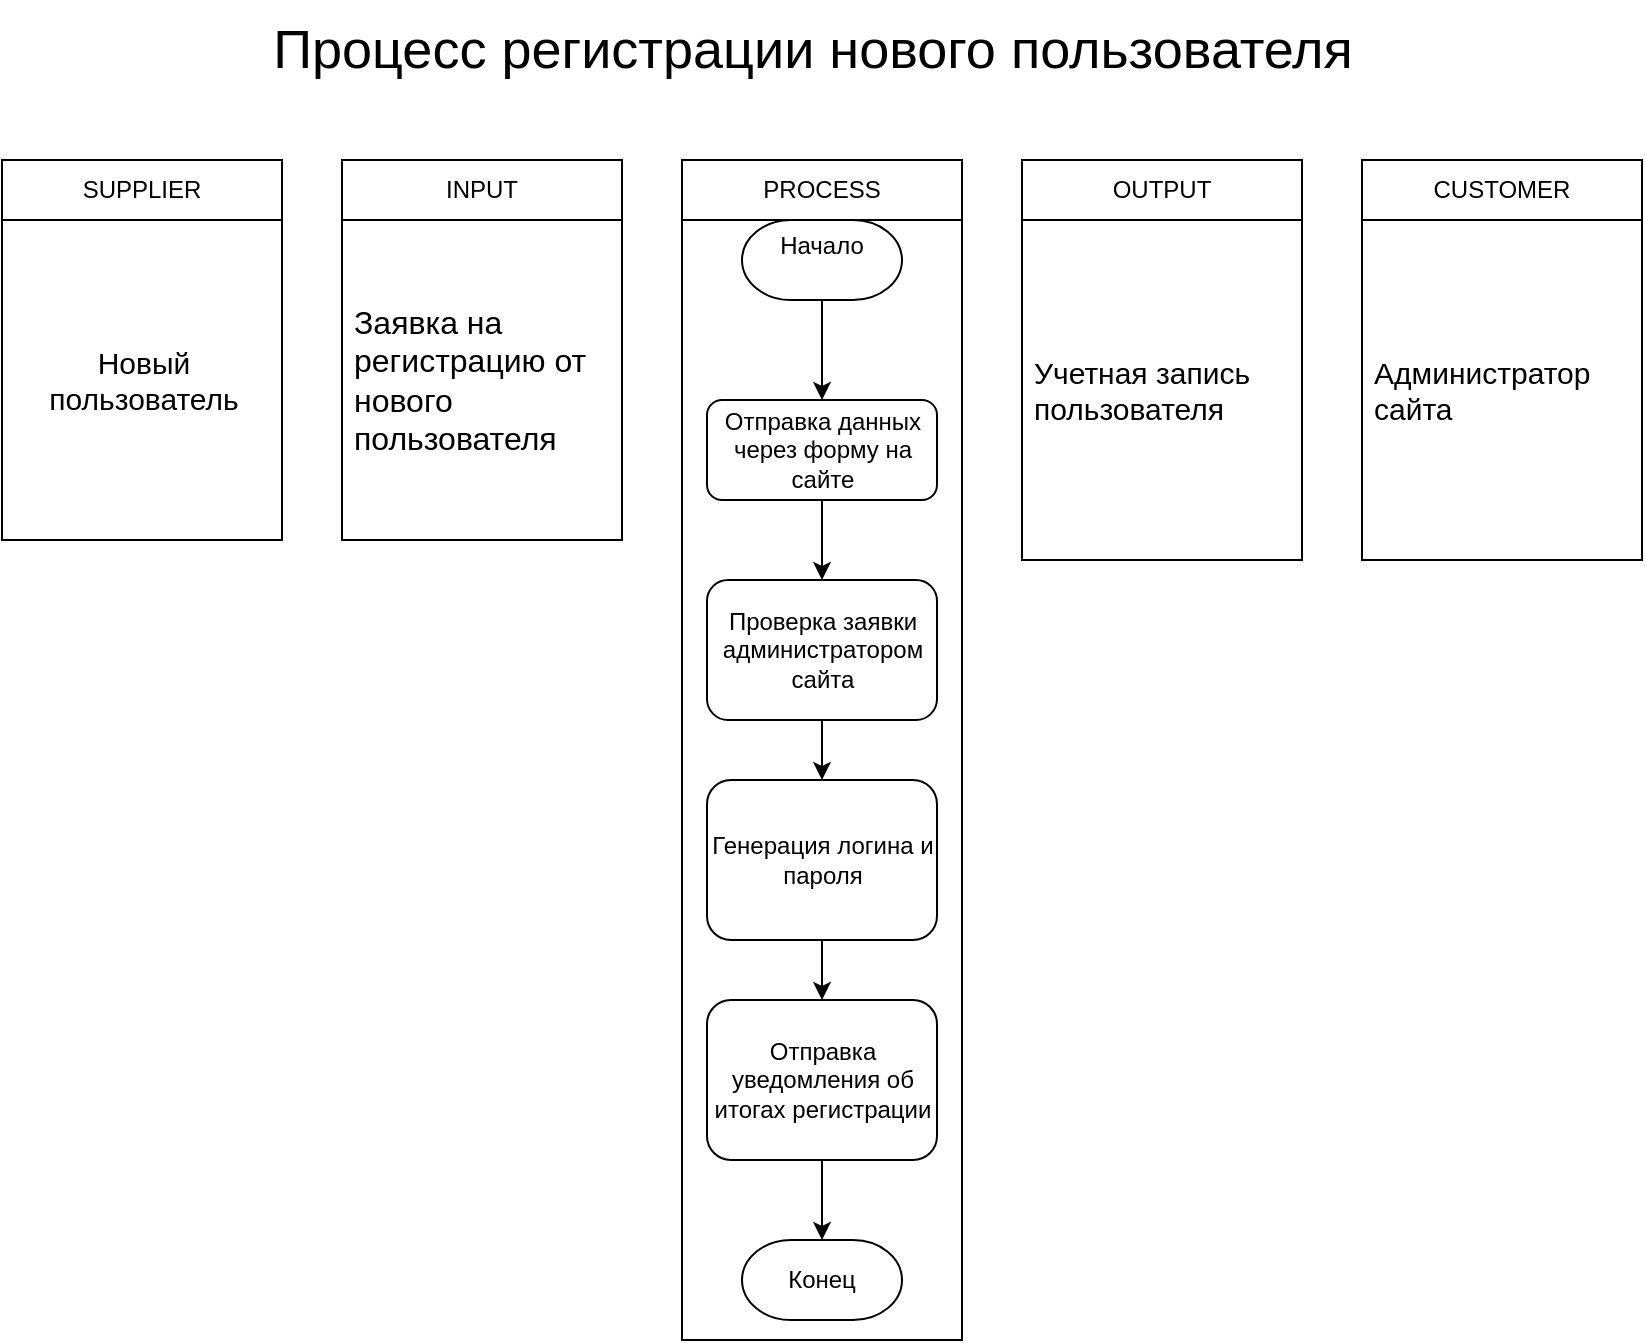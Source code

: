<mxfile version="24.8.3">
  <diagram id="KFVoaWny9v45ZiVxV1ne" name="Страница 1">
    <mxGraphModel dx="1431" dy="776" grid="1" gridSize="10" guides="1" tooltips="1" connect="1" arrows="1" fold="1" page="1" pageScale="1" pageWidth="1169" pageHeight="827" math="0" shadow="0">
      <root>
        <mxCell id="0" />
        <mxCell id="1" parent="0" />
        <mxCell id="31" value="" style="rounded=0;whiteSpace=wrap;html=1;fillColor=none;" parent="1" vertex="1">
          <mxGeometry x="500" y="390" width="140" height="560" as="geometry" />
        </mxCell>
        <mxCell id="2" value="SUPPLIER" style="swimlane;fontStyle=0;childLayout=stackLayout;horizontal=1;startSize=30;horizontalStack=0;resizeParent=1;resizeParentMax=0;resizeLast=0;collapsible=1;marginBottom=0;whiteSpace=wrap;html=1;" parent="1" vertex="1">
          <mxGeometry x="160" y="360" width="140" height="190" as="geometry" />
        </mxCell>
        <mxCell id="3" value="&lt;div style=&quot;text-align: center; font-size: 15px;&quot;&gt;&lt;span style=&quot;background-color: initial; font-size: 15px;&quot;&gt;Новый пользователь&lt;/span&gt;&lt;/div&gt;" style="text;strokeColor=none;fillColor=none;align=left;verticalAlign=middle;spacingLeft=4;spacingRight=4;overflow=hidden;points=[[0,0.5],[1,0.5]];portConstraint=eastwest;rotatable=0;whiteSpace=wrap;html=1;fontSize=15;" parent="2" vertex="1">
          <mxGeometry y="30" width="140" height="160" as="geometry" />
        </mxCell>
        <mxCell id="6" value="INPUT" style="swimlane;fontStyle=0;childLayout=stackLayout;horizontal=1;startSize=30;horizontalStack=0;resizeParent=1;resizeParentMax=0;resizeLast=0;collapsible=1;marginBottom=0;whiteSpace=wrap;html=1;" parent="1" vertex="1">
          <mxGeometry x="330" y="360" width="140" height="190" as="geometry" />
        </mxCell>
        <mxCell id="8" value="Заявка на регистрацию от нового пользователя" style="text;strokeColor=none;fillColor=none;align=left;verticalAlign=middle;spacingLeft=4;spacingRight=4;overflow=hidden;points=[[0,0.5],[1,0.5]];portConstraint=eastwest;rotatable=0;whiteSpace=wrap;html=1;fontSize=16;" parent="6" vertex="1">
          <mxGeometry y="30" width="140" height="160" as="geometry" />
        </mxCell>
        <mxCell id="10" value="CUSTOMER" style="swimlane;fontStyle=0;childLayout=stackLayout;horizontal=1;startSize=30;horizontalStack=0;resizeParent=1;resizeParentMax=0;resizeLast=0;collapsible=1;marginBottom=0;whiteSpace=wrap;html=1;" parent="1" vertex="1">
          <mxGeometry x="840" y="360" width="140" height="200" as="geometry" />
        </mxCell>
        <mxCell id="11" value="Администратор сайта" style="text;strokeColor=none;fillColor=none;align=left;verticalAlign=middle;spacingLeft=4;spacingRight=4;overflow=hidden;points=[[0,0.5],[1,0.5]];portConstraint=eastwest;rotatable=0;whiteSpace=wrap;html=1;fontSize=15;" parent="10" vertex="1">
          <mxGeometry y="30" width="140" height="170" as="geometry" />
        </mxCell>
        <mxCell id="13" value="OUTPUT" style="swimlane;fontStyle=0;childLayout=stackLayout;horizontal=1;startSize=30;horizontalStack=0;resizeParent=1;resizeParentMax=0;resizeLast=0;collapsible=1;marginBottom=0;whiteSpace=wrap;html=1;" parent="1" vertex="1">
          <mxGeometry x="670" y="360" width="140" height="200" as="geometry" />
        </mxCell>
        <mxCell id="14" value="Учетная запись пользователя" style="text;strokeColor=none;fillColor=none;align=left;verticalAlign=middle;spacingLeft=4;spacingRight=4;overflow=hidden;points=[[0,0.5],[1,0.5]];portConstraint=eastwest;rotatable=0;whiteSpace=wrap;html=1;fontSize=15;" parent="13" vertex="1">
          <mxGeometry y="30" width="140" height="170" as="geometry" />
        </mxCell>
        <mxCell id="16" value="PROCESS" style="rounded=0;whiteSpace=wrap;html=1;" parent="1" vertex="1">
          <mxGeometry x="500" y="360" width="140" height="30" as="geometry" />
        </mxCell>
        <mxCell id="19" style="edgeStyle=none;html=1;exitX=0.5;exitY=1;exitDx=0;exitDy=0;exitPerimeter=0;entryX=0.5;entryY=0;entryDx=0;entryDy=0;" parent="1" source="20" target="23" edge="1">
          <mxGeometry relative="1" as="geometry">
            <mxPoint x="570" y="480" as="targetPoint" />
          </mxGeometry>
        </mxCell>
        <mxCell id="20" value="Начало&lt;div&gt;&lt;br&gt;&lt;/div&gt;" style="strokeWidth=1;html=1;shape=mxgraph.flowchart.terminator;whiteSpace=wrap;" parent="1" vertex="1">
          <mxGeometry x="530" y="390" width="80" height="40" as="geometry" />
        </mxCell>
        <mxCell id="21" value="Процесс регистрации нового пользователя" style="text;html=1;align=center;verticalAlign=middle;resizable=0;points=[];autosize=1;strokeColor=none;fillColor=none;fontSize=27;" parent="1" vertex="1">
          <mxGeometry x="285" y="280" width="560" height="50" as="geometry" />
        </mxCell>
        <mxCell id="22" style="edgeStyle=none;html=1;exitX=0.5;exitY=1;exitDx=0;exitDy=0;entryX=0.5;entryY=0;entryDx=0;entryDy=0;" parent="1" source="23" target="25" edge="1">
          <mxGeometry relative="1" as="geometry" />
        </mxCell>
        <mxCell id="23" value="&lt;div&gt;Отправка данных через форму на сайте&lt;/div&gt;" style="rounded=1;whiteSpace=wrap;html=1;" parent="1" vertex="1">
          <mxGeometry x="512.5" y="480" width="115" height="50" as="geometry" />
        </mxCell>
        <mxCell id="24" style="edgeStyle=none;html=1;exitX=0.5;exitY=1;exitDx=0;exitDy=0;entryX=0.5;entryY=0;entryDx=0;entryDy=0;" parent="1" source="25" target="27" edge="1">
          <mxGeometry relative="1" as="geometry" />
        </mxCell>
        <mxCell id="25" value="Проверка заявки администратором сайта" style="rounded=1;whiteSpace=wrap;html=1;" parent="1" vertex="1">
          <mxGeometry x="512.5" y="570" width="115" height="70" as="geometry" />
        </mxCell>
        <mxCell id="27" value="Генерация логина и пароля" style="rounded=1;whiteSpace=wrap;html=1;" parent="1" vertex="1">
          <mxGeometry x="512.5" y="670" width="115" height="80" as="geometry" />
        </mxCell>
        <mxCell id="28" value="Конец" style="strokeWidth=1;html=1;shape=mxgraph.flowchart.terminator;whiteSpace=wrap;" parent="1" vertex="1">
          <mxGeometry x="530" y="900" width="80" height="40" as="geometry" />
        </mxCell>
        <mxCell id="7NJlB-rRFb_SJ_PhhA64-31" value="Отправка уведомления об итогах регистрации" style="rounded=1;whiteSpace=wrap;html=1;" vertex="1" parent="1">
          <mxGeometry x="512.5" y="780" width="115" height="80" as="geometry" />
        </mxCell>
        <mxCell id="7NJlB-rRFb_SJ_PhhA64-36" value="" style="endArrow=classic;html=1;rounded=0;entryX=0.5;entryY=0;entryDx=0;entryDy=0;exitX=0.5;exitY=1;exitDx=0;exitDy=0;" edge="1" parent="1" source="27" target="7NJlB-rRFb_SJ_PhhA64-31">
          <mxGeometry width="50" height="50" relative="1" as="geometry">
            <mxPoint x="530" y="800" as="sourcePoint" />
            <mxPoint x="580" y="750" as="targetPoint" />
          </mxGeometry>
        </mxCell>
        <mxCell id="7NJlB-rRFb_SJ_PhhA64-39" value="" style="endArrow=classic;html=1;rounded=0;entryX=0.5;entryY=0;entryDx=0;entryDy=0;exitX=0.5;exitY=1;exitDx=0;exitDy=0;entryPerimeter=0;" edge="1" parent="1" source="7NJlB-rRFb_SJ_PhhA64-31" target="28">
          <mxGeometry width="50" height="50" relative="1" as="geometry">
            <mxPoint x="440" y="730" as="sourcePoint" />
            <mxPoint x="570" y="900" as="targetPoint" />
          </mxGeometry>
        </mxCell>
      </root>
    </mxGraphModel>
  </diagram>
</mxfile>
